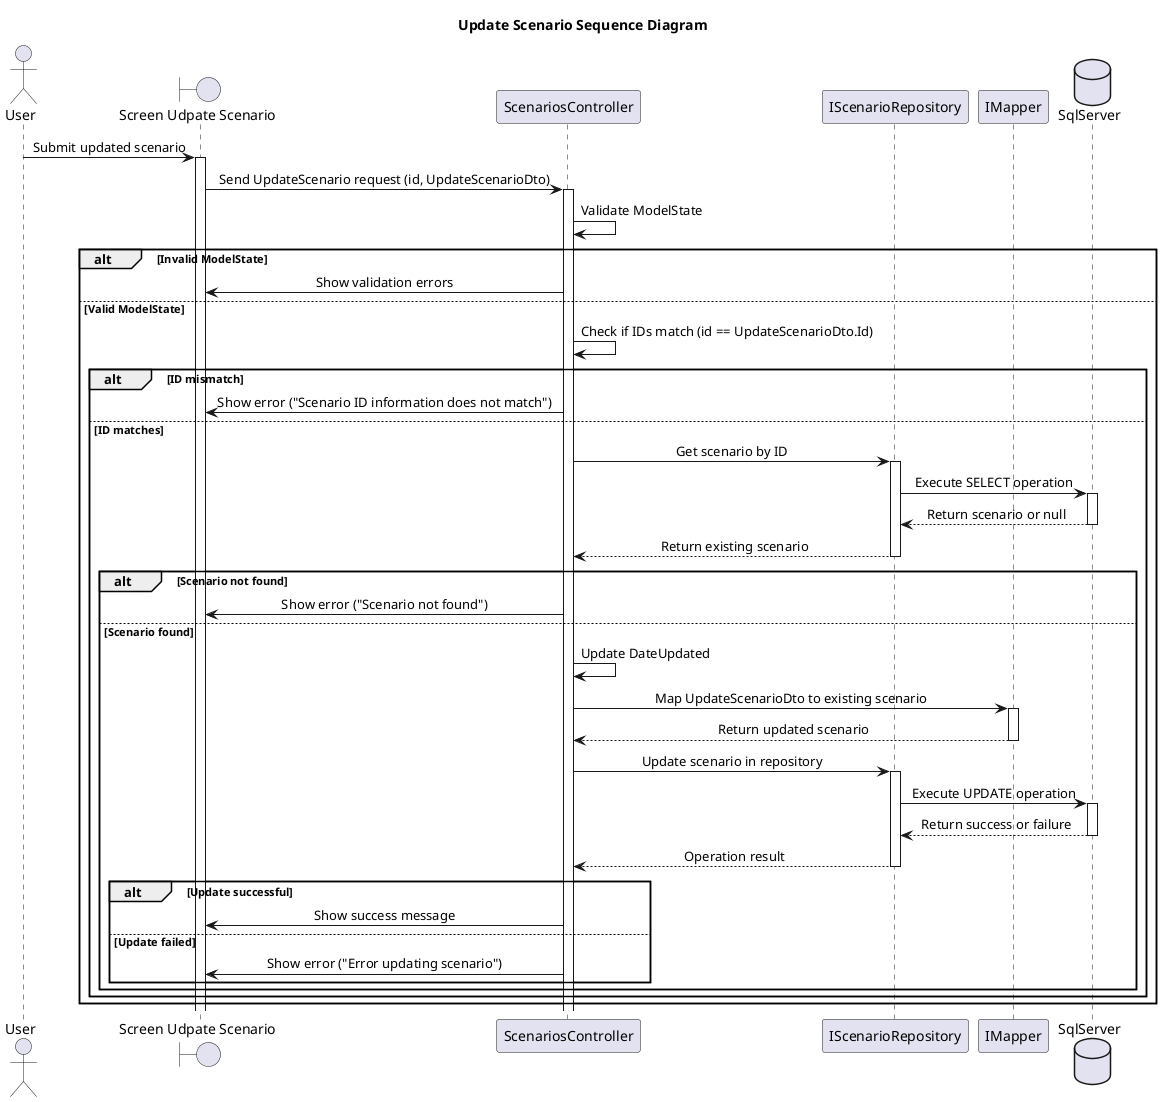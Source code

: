 @startuml UpdateScenarioSequenceDiagram
skinparam SequenceMessageAlignment center
Title Update Scenario Sequence Diagram
actor "User" as U
boundary "Screen Udpate Scenario" as Screen
participant "ScenariosController" as SC
participant "IScenarioRepository" as Repo
participant "IMapper" as Mapper

database "SqlServer" as DB

U -> Screen : Submit updated scenario
activate Screen
Screen -> SC : Send UpdateScenario request (id, UpdateScenarioDto)
activate SC


    SC -> SC : Validate ModelState
    alt Invalid ModelState
        SC -> Screen : Show validation errors
    else Valid ModelState
        SC -> SC : Check if IDs match (id == UpdateScenarioDto.Id)
        alt ID mismatch
            SC -> Screen : Show error ("Scenario ID information does not match")
        else ID matches
            SC -> Repo : Get scenario by ID
            activate Repo
            Repo -> DB : Execute SELECT operation
            activate DB
            DB --> Repo : Return scenario or null
            deactivate DB
            Repo --> SC : Return existing scenario
            deactivate Repo

            alt Scenario not found
                SC -> Screen : Show error ("Scenario not found")
            else Scenario found
                SC -> SC : Update DateUpdated
                SC -> Mapper : Map UpdateScenarioDto to existing scenario
                activate Mapper
                Mapper --> SC : Return updated scenario
                deactivate Mapper

                SC -> Repo : Update scenario in repository
                activate Repo
                Repo -> DB : Execute UPDATE operation
                activate DB
                DB --> Repo : Return success or failure
                deactivate DB
                Repo --> SC : Operation result
                deactivate Repo

                alt Update successful 
                    SC -> Screen : Show success message
                else Update failed
                    SC -> Screen : Show error ("Error updating scenario")
                end
            end
        end
    end


@enduml

